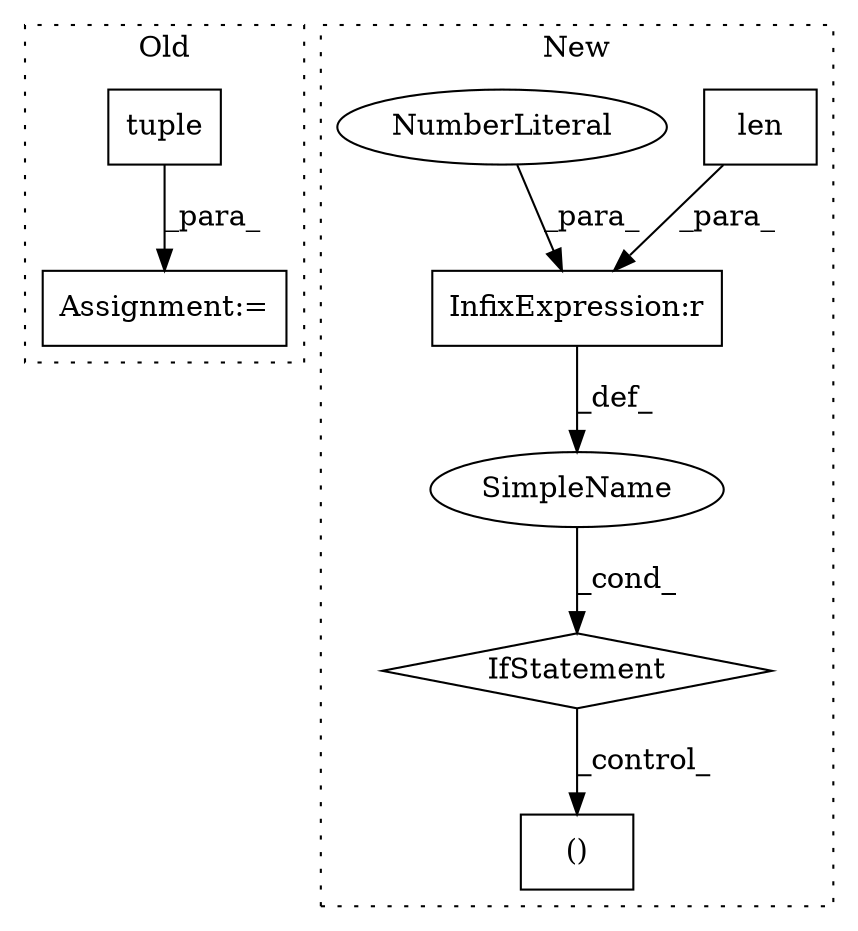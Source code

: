 digraph G {
subgraph cluster0 {
1 [label="tuple" a="32" s="1693,1700" l="6,1" shape="box"];
3 [label="Assignment:=" a="7" s="1692" l="1" shape="box"];
label = "Old";
style="dotted";
}
subgraph cluster1 {
2 [label="len" a="32" s="2140,2160" l="4,1" shape="box"];
4 [label="IfStatement" a="25" s="2136,2165" l="4,2" shape="diamond"];
5 [label="InfixExpression:r" a="27" s="2161" l="3" shape="box"];
6 [label="NumberLiteral" a="34" s="2164" l="1" shape="ellipse"];
7 [label="()" a="106" s="2300" l="25" shape="box"];
8 [label="SimpleName" a="42" s="" l="" shape="ellipse"];
label = "New";
style="dotted";
}
1 -> 3 [label="_para_"];
2 -> 5 [label="_para_"];
4 -> 7 [label="_control_"];
5 -> 8 [label="_def_"];
6 -> 5 [label="_para_"];
8 -> 4 [label="_cond_"];
}